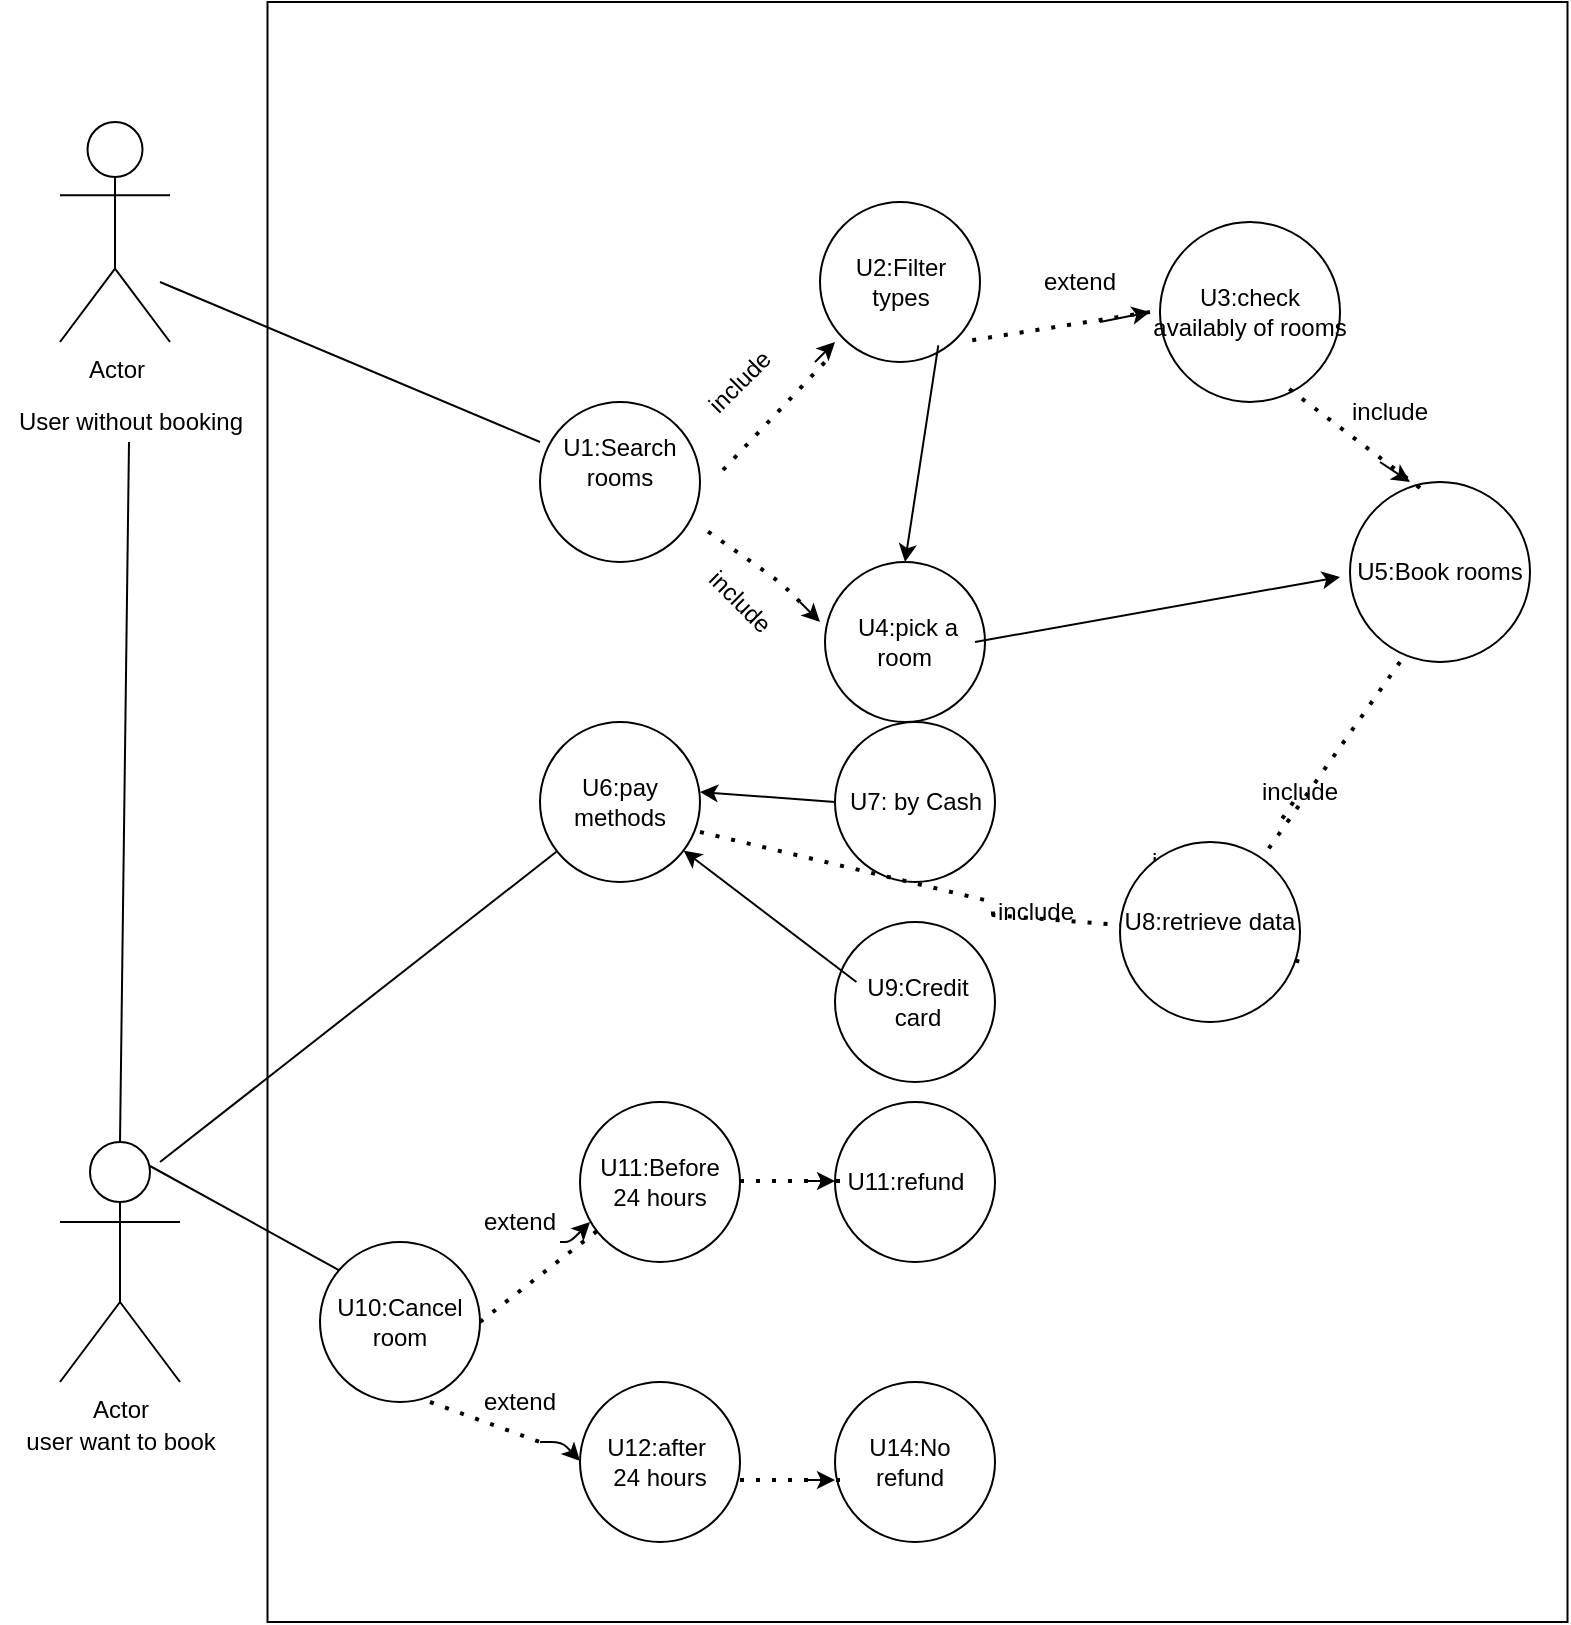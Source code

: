 <mxfile version="13.9.8" type="github">
  <diagram id="Xy6ysxLiAf85u6eN7p3X" name="Page-1">
    <mxGraphModel dx="1019" dy="519" grid="1" gridSize="10" guides="1" tooltips="1" connect="1" arrows="1" fold="1" page="1" pageScale="1" pageWidth="827" pageHeight="1169" math="0" shadow="0">
      <root>
        <mxCell id="0" />
        <mxCell id="1" parent="0" />
        <mxCell id="fN4Kaj9CFgbJgUVEXXit-1" value="" style="rounded=0;whiteSpace=wrap;html=1;" parent="1" vertex="1">
          <mxGeometry x="163.75" y="50" width="650" height="810" as="geometry" />
        </mxCell>
        <mxCell id="fN4Kaj9CFgbJgUVEXXit-2" value="Actor" style="shape=umlActor;verticalLabelPosition=bottom;verticalAlign=top;html=1;outlineConnect=0;" parent="1" vertex="1">
          <mxGeometry x="60" y="110" width="55" height="110" as="geometry" />
        </mxCell>
        <mxCell id="fN4Kaj9CFgbJgUVEXXit-3" value="Actor" style="shape=umlActor;verticalLabelPosition=bottom;verticalAlign=top;html=1;outlineConnect=0;" parent="1" vertex="1">
          <mxGeometry x="60" y="620" width="60" height="120" as="geometry" />
        </mxCell>
        <mxCell id="fN4Kaj9CFgbJgUVEXXit-4" value="user want to book" style="text;html=1;align=center;verticalAlign=middle;resizable=0;points=[];autosize=1;" parent="1" vertex="1">
          <mxGeometry x="35" y="760" width="110" height="20" as="geometry" />
        </mxCell>
        <mxCell id="fN4Kaj9CFgbJgUVEXXit-5" value="User without booking" style="text;html=1;align=center;verticalAlign=middle;resizable=0;points=[];autosize=1;" parent="1" vertex="1">
          <mxGeometry x="30" y="250" width="130" height="20" as="geometry" />
        </mxCell>
        <mxCell id="fN4Kaj9CFgbJgUVEXXit-9" value="" style="endArrow=none;html=1;entryX=0;entryY=0;entryDx=0;entryDy=0;" parent="1" edge="1" target="fN4Kaj9CFgbJgUVEXXit-20">
          <mxGeometry width="50" height="50" relative="1" as="geometry">
            <mxPoint x="110" y="190" as="sourcePoint" />
            <mxPoint x="290" y="260" as="targetPoint" />
            <Array as="points" />
          </mxGeometry>
        </mxCell>
        <mxCell id="fN4Kaj9CFgbJgUVEXXit-10" value="" style="ellipse;whiteSpace=wrap;html=1;aspect=fixed;" parent="1" vertex="1">
          <mxGeometry x="300" y="250" width="80" height="80" as="geometry" />
        </mxCell>
        <mxCell id="fN4Kaj9CFgbJgUVEXXit-11" value="" style="endArrow=none;html=1;" parent="1" target="fN4Kaj9CFgbJgUVEXXit-12" edge="1">
          <mxGeometry width="50" height="50" relative="1" as="geometry">
            <mxPoint x="110" y="630" as="sourcePoint" />
            <mxPoint x="320" y="380" as="targetPoint" />
            <Array as="points" />
          </mxGeometry>
        </mxCell>
        <mxCell id="fN4Kaj9CFgbJgUVEXXit-12" value="" style="ellipse;whiteSpace=wrap;html=1;aspect=fixed;" parent="1" vertex="1">
          <mxGeometry x="300" y="410" width="80" height="80" as="geometry" />
        </mxCell>
        <mxCell id="fN4Kaj9CFgbJgUVEXXit-17" value="" style="endArrow=none;html=1;exitX=0.5;exitY=0;exitDx=0;exitDy=0;exitPerimeter=0;" parent="1" source="fN4Kaj9CFgbJgUVEXXit-3" edge="1">
          <mxGeometry width="50" height="50" relative="1" as="geometry">
            <mxPoint x="94.5" y="330" as="sourcePoint" />
            <mxPoint x="94.5" y="270" as="targetPoint" />
          </mxGeometry>
        </mxCell>
        <mxCell id="fN4Kaj9CFgbJgUVEXXit-18" value="" style="endArrow=none;html=1;entryX=0.087;entryY=0.797;entryDx=0;entryDy=0;entryPerimeter=0;exitX=0.75;exitY=0.1;exitDx=0;exitDy=0;exitPerimeter=0;" parent="1" target="fN4Kaj9CFgbJgUVEXXit-1" edge="1" source="fN4Kaj9CFgbJgUVEXXit-3">
          <mxGeometry width="50" height="50" relative="1" as="geometry">
            <mxPoint x="110" y="190" as="sourcePoint" />
            <mxPoint x="265.797" y="438.154" as="targetPoint" />
            <Array as="points" />
          </mxGeometry>
        </mxCell>
        <mxCell id="fN4Kaj9CFgbJgUVEXXit-19" value="" style="ellipse;whiteSpace=wrap;html=1;aspect=fixed;" parent="1" vertex="1">
          <mxGeometry x="190" y="670" width="80" height="80" as="geometry" />
        </mxCell>
        <mxCell id="fN4Kaj9CFgbJgUVEXXit-20" value="U1:Search rooms" style="text;html=1;strokeColor=none;fillColor=none;align=center;verticalAlign=middle;whiteSpace=wrap;rounded=0;" parent="1" vertex="1">
          <mxGeometry x="300" y="270" width="80" height="20" as="geometry" />
        </mxCell>
        <mxCell id="fN4Kaj9CFgbJgUVEXXit-21" value="U6:pay methods" style="text;html=1;strokeColor=none;fillColor=none;align=center;verticalAlign=middle;whiteSpace=wrap;rounded=0;" parent="1" vertex="1">
          <mxGeometry x="300" y="440" width="80" height="20" as="geometry" />
        </mxCell>
        <mxCell id="fN4Kaj9CFgbJgUVEXXit-25" value="U10:Cancel room" style="text;html=1;strokeColor=none;fillColor=none;align=center;verticalAlign=middle;whiteSpace=wrap;rounded=0;" parent="1" vertex="1">
          <mxGeometry x="190" y="700" width="80" height="20" as="geometry" />
        </mxCell>
        <mxCell id="fN4Kaj9CFgbJgUVEXXit-26" value="" style="ellipse;whiteSpace=wrap;html=1;aspect=fixed;" parent="1" vertex="1">
          <mxGeometry x="442.5" y="330" width="80" height="80" as="geometry" />
        </mxCell>
        <mxCell id="fN4Kaj9CFgbJgUVEXXit-27" value="" style="endArrow=none;dashed=1;html=1;dashPattern=1 3;strokeWidth=2;" parent="1" edge="1">
          <mxGeometry width="50" height="50" relative="1" as="geometry">
            <mxPoint x="391.5" y="284" as="sourcePoint" />
            <mxPoint x="442.5" y="230" as="targetPoint" />
          </mxGeometry>
        </mxCell>
        <mxCell id="fN4Kaj9CFgbJgUVEXXit-28" value="" style="ellipse;whiteSpace=wrap;html=1;aspect=fixed;" parent="1" vertex="1">
          <mxGeometry x="440" y="150" width="80" height="80" as="geometry" />
        </mxCell>
        <mxCell id="fN4Kaj9CFgbJgUVEXXit-29" value="U2:Filter types" style="text;html=1;strokeColor=none;fillColor=none;align=center;verticalAlign=middle;whiteSpace=wrap;rounded=0;" parent="1" vertex="1">
          <mxGeometry x="443.75" y="170" width="72.5" height="40" as="geometry" />
        </mxCell>
        <mxCell id="fN4Kaj9CFgbJgUVEXXit-30" value="U4:pick a room&amp;nbsp;" style="text;html=1;strokeColor=none;fillColor=none;align=center;verticalAlign=middle;whiteSpace=wrap;rounded=0;" parent="1" vertex="1">
          <mxGeometry x="450" y="360" width="67.5" height="20" as="geometry" />
        </mxCell>
        <mxCell id="fN4Kaj9CFgbJgUVEXXit-32" value="" style="endArrow=none;dashed=1;html=1;dashPattern=1 3;strokeWidth=2;entryX=1;entryY=0.775;entryDx=0;entryDy=0;entryPerimeter=0;" parent="1" target="fN4Kaj9CFgbJgUVEXXit-10" edge="1">
          <mxGeometry width="50" height="50" relative="1" as="geometry">
            <mxPoint x="430" y="350" as="sourcePoint" />
            <mxPoint x="459.958" y="226.41" as="targetPoint" />
            <Array as="points">
              <mxPoint x="420" y="340" />
            </Array>
          </mxGeometry>
        </mxCell>
        <mxCell id="fN4Kaj9CFgbJgUVEXXit-33" value="" style="ellipse;whiteSpace=wrap;html=1;aspect=fixed;" parent="1" vertex="1">
          <mxGeometry x="610" y="160" width="90" height="90" as="geometry" />
        </mxCell>
        <mxCell id="fN4Kaj9CFgbJgUVEXXit-34" value="U3:check availably of rooms" style="text;html=1;strokeColor=none;fillColor=none;align=center;verticalAlign=middle;whiteSpace=wrap;rounded=0;" parent="1" vertex="1">
          <mxGeometry x="605" y="200" width="100" height="10" as="geometry" />
        </mxCell>
        <mxCell id="fN4Kaj9CFgbJgUVEXXit-35" value="" style="endArrow=none;dashed=1;html=1;dashPattern=1 3;strokeWidth=2;exitX=0;exitY=0.5;exitDx=0;exitDy=0;entryX=0.921;entryY=1.25;entryDx=0;entryDy=0;entryPerimeter=0;" parent="1" source="fN4Kaj9CFgbJgUVEXXit-34" target="fN4Kaj9CFgbJgUVEXXit-29" edge="1">
          <mxGeometry width="50" height="50" relative="1" as="geometry">
            <mxPoint x="580" y="230" as="sourcePoint" />
            <mxPoint x="520" y="177" as="targetPoint" />
            <Array as="points" />
          </mxGeometry>
        </mxCell>
        <mxCell id="fN4Kaj9CFgbJgUVEXXit-39" value="" style="endArrow=classic;html=1;exitX=0.516;exitY=0.212;exitDx=0;exitDy=0;exitPerimeter=0;entryX=0.5;entryY=0;entryDx=0;entryDy=0;" parent="1" source="fN4Kaj9CFgbJgUVEXXit-1" target="fN4Kaj9CFgbJgUVEXXit-26" edge="1">
          <mxGeometry width="50" height="50" relative="1" as="geometry">
            <mxPoint x="390" y="400" as="sourcePoint" />
            <mxPoint x="440" y="350" as="targetPoint" />
          </mxGeometry>
        </mxCell>
        <mxCell id="fN4Kaj9CFgbJgUVEXXit-40" value="" style="ellipse;whiteSpace=wrap;html=1;aspect=fixed;" parent="1" vertex="1">
          <mxGeometry x="447.5" y="410" width="80" height="80" as="geometry" />
        </mxCell>
        <mxCell id="fN4Kaj9CFgbJgUVEXXit-41" value="U7: by Cash" style="text;html=1;strokeColor=none;fillColor=none;align=center;verticalAlign=middle;whiteSpace=wrap;rounded=0;" parent="1" vertex="1">
          <mxGeometry x="447.5" y="440" width="80" height="20" as="geometry" />
        </mxCell>
        <mxCell id="fN4Kaj9CFgbJgUVEXXit-42" value="" style="ellipse;whiteSpace=wrap;html=1;aspect=fixed;" parent="1" vertex="1">
          <mxGeometry x="447.5" y="510" width="80" height="80" as="geometry" />
        </mxCell>
        <mxCell id="fN4Kaj9CFgbJgUVEXXit-45" value="U9:Credit card" style="text;html=1;strokeColor=none;fillColor=none;align=center;verticalAlign=middle;whiteSpace=wrap;rounded=0;" parent="1" vertex="1">
          <mxGeometry x="450" y="540" width="77.5" height="20" as="geometry" />
        </mxCell>
        <mxCell id="fN4Kaj9CFgbJgUVEXXit-46" value="" style="endArrow=classic;html=1;exitX=0;exitY=0.5;exitDx=0;exitDy=0;entryX=1;entryY=0.25;entryDx=0;entryDy=0;" parent="1" source="fN4Kaj9CFgbJgUVEXXit-41" target="fN4Kaj9CFgbJgUVEXXit-21" edge="1">
          <mxGeometry width="50" height="50" relative="1" as="geometry">
            <mxPoint x="390" y="450" as="sourcePoint" />
            <mxPoint x="440" y="400" as="targetPoint" />
          </mxGeometry>
        </mxCell>
        <mxCell id="fN4Kaj9CFgbJgUVEXXit-49" value="" style="endArrow=classic;html=1;exitX=0.106;exitY=0;exitDx=0;exitDy=0;exitPerimeter=0;" parent="1" source="fN4Kaj9CFgbJgUVEXXit-45" target="fN4Kaj9CFgbJgUVEXXit-12" edge="1">
          <mxGeometry width="50" height="50" relative="1" as="geometry">
            <mxPoint x="457.5" y="460" as="sourcePoint" />
            <mxPoint x="390" y="455" as="targetPoint" />
          </mxGeometry>
        </mxCell>
        <mxCell id="fN4Kaj9CFgbJgUVEXXit-51" value="" style="ellipse;whiteSpace=wrap;html=1;aspect=fixed;" parent="1" vertex="1">
          <mxGeometry x="320" y="600" width="80" height="80" as="geometry" />
        </mxCell>
        <mxCell id="fN4Kaj9CFgbJgUVEXXit-52" value="" style="ellipse;whiteSpace=wrap;html=1;aspect=fixed;" parent="1" vertex="1">
          <mxGeometry x="320" y="740" width="80" height="80" as="geometry" />
        </mxCell>
        <mxCell id="fN4Kaj9CFgbJgUVEXXit-53" value="" style="ellipse;whiteSpace=wrap;html=1;aspect=fixed;" parent="1" vertex="1">
          <mxGeometry x="447.5" y="600" width="80" height="80" as="geometry" />
        </mxCell>
        <mxCell id="fN4Kaj9CFgbJgUVEXXit-54" value="" style="ellipse;whiteSpace=wrap;html=1;aspect=fixed;" parent="1" vertex="1">
          <mxGeometry x="447.5" y="740" width="80" height="80" as="geometry" />
        </mxCell>
        <mxCell id="fN4Kaj9CFgbJgUVEXXit-55" value="U11:Before 24 hours" style="text;html=1;strokeColor=none;fillColor=none;align=center;verticalAlign=middle;whiteSpace=wrap;rounded=0;" parent="1" vertex="1">
          <mxGeometry x="325" y="630" width="70" height="20" as="geometry" />
        </mxCell>
        <mxCell id="fN4Kaj9CFgbJgUVEXXit-56" value="U12:after&amp;nbsp; 24 hours" style="text;html=1;strokeColor=none;fillColor=none;align=center;verticalAlign=middle;whiteSpace=wrap;rounded=0;" parent="1" vertex="1">
          <mxGeometry x="325" y="770" width="70" height="20" as="geometry" />
        </mxCell>
        <mxCell id="fN4Kaj9CFgbJgUVEXXit-57" value="U11:refund" style="text;html=1;strokeColor=none;fillColor=none;align=center;verticalAlign=middle;whiteSpace=wrap;rounded=0;" parent="1" vertex="1">
          <mxGeometry x="447.5" y="630" width="70" height="20" as="geometry" />
        </mxCell>
        <mxCell id="fN4Kaj9CFgbJgUVEXXit-58" value="U14:No refund" style="text;html=1;strokeColor=none;fillColor=none;align=center;verticalAlign=middle;whiteSpace=wrap;rounded=0;" parent="1" vertex="1">
          <mxGeometry x="450" y="770" width="70" height="20" as="geometry" />
        </mxCell>
        <mxCell id="fN4Kaj9CFgbJgUVEXXit-59" style="edgeStyle=orthogonalEdgeStyle;rounded=0;orthogonalLoop=1;jettySize=auto;html=1;exitX=0.5;exitY=1;exitDx=0;exitDy=0;" parent="1" source="fN4Kaj9CFgbJgUVEXXit-57" target="fN4Kaj9CFgbJgUVEXXit-57" edge="1">
          <mxGeometry relative="1" as="geometry" />
        </mxCell>
        <mxCell id="fN4Kaj9CFgbJgUVEXXit-60" value="" style="endArrow=none;dashed=1;html=1;dashPattern=1 3;strokeWidth=2;" parent="1" edge="1">
          <mxGeometry width="50" height="50" relative="1" as="geometry">
            <mxPoint x="245" y="750" as="sourcePoint" />
            <mxPoint x="300" y="770" as="targetPoint" />
            <Array as="points">
              <mxPoint x="245" y="750" />
            </Array>
          </mxGeometry>
        </mxCell>
        <mxCell id="fN4Kaj9CFgbJgUVEXXit-62" value="" style="endArrow=none;dashed=1;html=1;dashPattern=1 3;strokeWidth=2;" parent="1" target="fN4Kaj9CFgbJgUVEXXit-51" edge="1">
          <mxGeometry width="50" height="50" relative="1" as="geometry">
            <mxPoint x="270" y="710" as="sourcePoint" />
            <mxPoint x="350" y="740" as="targetPoint" />
            <Array as="points">
              <mxPoint x="270" y="710" />
            </Array>
          </mxGeometry>
        </mxCell>
        <mxCell id="fN4Kaj9CFgbJgUVEXXit-63" value="" style="endArrow=none;dashed=1;html=1;dashPattern=1 3;strokeWidth=2;" parent="1" edge="1">
          <mxGeometry width="50" height="50" relative="1" as="geometry">
            <mxPoint x="400" y="639.5" as="sourcePoint" />
            <mxPoint x="449.996" y="639.498" as="targetPoint" />
            <Array as="points">
              <mxPoint x="400" y="639.5" />
            </Array>
          </mxGeometry>
        </mxCell>
        <mxCell id="fN4Kaj9CFgbJgUVEXXit-64" value="" style="endArrow=none;dashed=1;html=1;dashPattern=1 3;strokeWidth=2;" parent="1" edge="1">
          <mxGeometry width="50" height="50" relative="1" as="geometry">
            <mxPoint x="400" y="789" as="sourcePoint" />
            <mxPoint x="449.996" y="788.998" as="targetPoint" />
            <Array as="points">
              <mxPoint x="400" y="789" />
            </Array>
          </mxGeometry>
        </mxCell>
        <mxCell id="fN4Kaj9CFgbJgUVEXXit-67" value="" style="ellipse;whiteSpace=wrap;html=1;aspect=fixed;" parent="1" vertex="1">
          <mxGeometry x="705" y="290" width="90" height="90" as="geometry" />
        </mxCell>
        <mxCell id="fN4Kaj9CFgbJgUVEXXit-68" value="" style="endArrow=none;dashed=1;html=1;dashPattern=1 3;strokeWidth=2;exitX=0;exitY=0.75;exitDx=0;exitDy=0;entryX=1;entryY=0.775;entryDx=0;entryDy=0;entryPerimeter=0;" parent="1" edge="1">
          <mxGeometry width="50" height="50" relative="1" as="geometry">
            <mxPoint x="740" y="293" as="sourcePoint" />
            <mxPoint x="670" y="240" as="targetPoint" />
            <Array as="points" />
          </mxGeometry>
        </mxCell>
        <mxCell id="fN4Kaj9CFgbJgUVEXXit-69" value="U5:Book rooms" style="text;html=1;strokeColor=none;fillColor=none;align=center;verticalAlign=middle;whiteSpace=wrap;rounded=0;" parent="1" vertex="1">
          <mxGeometry x="700" y="330" width="100" height="10" as="geometry" />
        </mxCell>
        <mxCell id="fN4Kaj9CFgbJgUVEXXit-70" value="" style="endArrow=classic;html=1;exitX=1;exitY=0.5;exitDx=0;exitDy=0;entryX=0;entryY=0.75;entryDx=0;entryDy=0;" parent="1" source="fN4Kaj9CFgbJgUVEXXit-30" target="fN4Kaj9CFgbJgUVEXXit-69" edge="1">
          <mxGeometry width="50" height="50" relative="1" as="geometry">
            <mxPoint x="577.9" y="279" as="sourcePoint" />
            <mxPoint x="570" y="350" as="targetPoint" />
          </mxGeometry>
        </mxCell>
        <mxCell id="YTH77d81D2Q7eeMjvWzj-1" value="include" style="text;html=1;strokeColor=none;fillColor=none;align=center;verticalAlign=middle;whiteSpace=wrap;rounded=0;rotation=-45;" vertex="1" parent="1">
          <mxGeometry x="380" y="230" width="40" height="20" as="geometry" />
        </mxCell>
        <mxCell id="YTH77d81D2Q7eeMjvWzj-2" value="include" style="text;html=1;strokeColor=none;fillColor=none;align=center;verticalAlign=middle;whiteSpace=wrap;rounded=0;rotation=45;" vertex="1" parent="1">
          <mxGeometry x="380" y="330" width="40" height="40" as="geometry" />
        </mxCell>
        <mxCell id="YTH77d81D2Q7eeMjvWzj-4" value="" style="endArrow=classic;html=1;" edge="1" parent="1">
          <mxGeometry width="50" height="50" relative="1" as="geometry">
            <mxPoint x="437.5" y="230" as="sourcePoint" />
            <mxPoint x="447.5" y="220" as="targetPoint" />
          </mxGeometry>
        </mxCell>
        <mxCell id="YTH77d81D2Q7eeMjvWzj-5" value="" style="endArrow=classic;html=1;" edge="1" parent="1">
          <mxGeometry width="50" height="50" relative="1" as="geometry">
            <mxPoint x="430" y="350" as="sourcePoint" />
            <mxPoint x="440" y="360" as="targetPoint" />
            <Array as="points">
              <mxPoint x="430" y="350" />
            </Array>
          </mxGeometry>
        </mxCell>
        <mxCell id="YTH77d81D2Q7eeMjvWzj-6" value="" style="endArrow=classic;html=1;" edge="1" parent="1">
          <mxGeometry width="50" height="50" relative="1" as="geometry">
            <mxPoint x="310" y="670" as="sourcePoint" />
            <mxPoint x="325" y="660" as="targetPoint" />
            <Array as="points">
              <mxPoint x="315" y="670" />
            </Array>
          </mxGeometry>
        </mxCell>
        <mxCell id="YTH77d81D2Q7eeMjvWzj-7" value="" style="endArrow=classic;html=1;" edge="1" parent="1">
          <mxGeometry width="50" height="50" relative="1" as="geometry">
            <mxPoint x="433" y="639.5" as="sourcePoint" />
            <mxPoint x="447.5" y="639.5" as="targetPoint" />
            <Array as="points">
              <mxPoint x="438" y="639.5" />
            </Array>
          </mxGeometry>
        </mxCell>
        <mxCell id="YTH77d81D2Q7eeMjvWzj-8" value="" style="endArrow=classic;html=1;" edge="1" parent="1">
          <mxGeometry width="50" height="50" relative="1" as="geometry">
            <mxPoint x="433" y="789" as="sourcePoint" />
            <mxPoint x="447.5" y="789" as="targetPoint" />
            <Array as="points">
              <mxPoint x="438" y="789" />
            </Array>
          </mxGeometry>
        </mxCell>
        <mxCell id="YTH77d81D2Q7eeMjvWzj-9" value="" style="endArrow=classic;html=1;" edge="1" parent="1">
          <mxGeometry width="50" height="50" relative="1" as="geometry">
            <mxPoint x="300" y="770" as="sourcePoint" />
            <mxPoint x="320" y="779.5" as="targetPoint" />
            <Array as="points">
              <mxPoint x="311" y="770" />
            </Array>
          </mxGeometry>
        </mxCell>
        <mxCell id="YTH77d81D2Q7eeMjvWzj-10" value="" style="endArrow=classic;html=1;" edge="1" parent="1">
          <mxGeometry width="50" height="50" relative="1" as="geometry">
            <mxPoint x="580" y="210" as="sourcePoint" />
            <mxPoint x="605" y="205" as="targetPoint" />
            <Array as="points">
              <mxPoint x="580" y="210" />
            </Array>
          </mxGeometry>
        </mxCell>
        <mxCell id="YTH77d81D2Q7eeMjvWzj-11" value="" style="endArrow=classic;html=1;" edge="1" parent="1">
          <mxGeometry width="50" height="50" relative="1" as="geometry">
            <mxPoint x="720" y="280" as="sourcePoint" />
            <mxPoint x="735" y="290" as="targetPoint" />
            <Array as="points">
              <mxPoint x="720" y="280" />
            </Array>
          </mxGeometry>
        </mxCell>
        <mxCell id="YTH77d81D2Q7eeMjvWzj-20" value="" style="endArrow=none;dashed=1;html=1;dashPattern=1 3;strokeWidth=2;" edge="1" parent="1" source="YTH77d81D2Q7eeMjvWzj-14">
          <mxGeometry width="50" height="50" relative="1" as="geometry">
            <mxPoint x="380" y="465" as="sourcePoint" />
            <mxPoint x="680" y="530" as="targetPoint" />
            <Array as="points">
              <mxPoint x="680" y="530" />
            </Array>
          </mxGeometry>
        </mxCell>
        <mxCell id="YTH77d81D2Q7eeMjvWzj-22" value="include" style="text;html=1;strokeColor=none;fillColor=none;align=center;verticalAlign=middle;whiteSpace=wrap;rounded=0;rotation=0;" vertex="1" parent="1">
          <mxGeometry x="605" y="470" width="40" height="20" as="geometry" />
        </mxCell>
        <mxCell id="YTH77d81D2Q7eeMjvWzj-24" value="extend" style="text;html=1;strokeColor=none;fillColor=none;align=center;verticalAlign=middle;whiteSpace=wrap;rounded=0;rotation=0;" vertex="1" parent="1">
          <mxGeometry x="270" y="650" width="40" height="20" as="geometry" />
        </mxCell>
        <mxCell id="YTH77d81D2Q7eeMjvWzj-25" value="extend" style="text;html=1;strokeColor=none;fillColor=none;align=center;verticalAlign=middle;whiteSpace=wrap;rounded=0;rotation=0;" vertex="1" parent="1">
          <mxGeometry x="270" y="740" width="40" height="20" as="geometry" />
        </mxCell>
        <mxCell id="YTH77d81D2Q7eeMjvWzj-35" value="extend" style="text;html=1;strokeColor=none;fillColor=none;align=center;verticalAlign=middle;whiteSpace=wrap;rounded=0;rotation=0;" vertex="1" parent="1">
          <mxGeometry x="550" y="180" width="40" height="20" as="geometry" />
        </mxCell>
        <mxCell id="YTH77d81D2Q7eeMjvWzj-38" value="include" style="text;html=1;strokeColor=none;fillColor=none;align=center;verticalAlign=middle;whiteSpace=wrap;rounded=0;rotation=0;" vertex="1" parent="1">
          <mxGeometry x="705" y="250" width="40" height="10" as="geometry" />
        </mxCell>
        <mxCell id="YTH77d81D2Q7eeMjvWzj-14" value="" style="ellipse;whiteSpace=wrap;html=1;aspect=fixed;" vertex="1" parent="1">
          <mxGeometry x="590" y="470" width="90" height="90" as="geometry" />
        </mxCell>
        <mxCell id="YTH77d81D2Q7eeMjvWzj-39" value="" style="endArrow=none;dashed=1;html=1;dashPattern=1 3;strokeWidth=2;" edge="1" parent="1" source="YTH77d81D2Q7eeMjvWzj-44" target="YTH77d81D2Q7eeMjvWzj-14">
          <mxGeometry width="50" height="50" relative="1" as="geometry">
            <mxPoint x="380" y="465" as="sourcePoint" />
            <mxPoint x="680" y="530" as="targetPoint" />
            <Array as="points">
              <mxPoint x="520" y="506" />
            </Array>
          </mxGeometry>
        </mxCell>
        <mxCell id="YTH77d81D2Q7eeMjvWzj-40" value="U8:retrieve data" style="text;html=1;strokeColor=none;fillColor=none;align=center;verticalAlign=middle;whiteSpace=wrap;rounded=0;" vertex="1" parent="1">
          <mxGeometry x="585" y="500" width="100" height="20" as="geometry" />
        </mxCell>
        <mxCell id="YTH77d81D2Q7eeMjvWzj-41" value="" style="endArrow=none;dashed=1;html=1;dashPattern=1 3;strokeWidth=2;" edge="1" parent="1" source="YTH77d81D2Q7eeMjvWzj-31">
          <mxGeometry width="50" height="50" relative="1" as="geometry">
            <mxPoint x="730" y="380" as="sourcePoint" />
            <mxPoint x="670" y="460" as="targetPoint" />
            <Array as="points" />
          </mxGeometry>
        </mxCell>
        <mxCell id="YTH77d81D2Q7eeMjvWzj-31" value="include" style="text;html=1;strokeColor=none;fillColor=none;align=center;verticalAlign=middle;whiteSpace=wrap;rounded=0;rotation=0;" vertex="1" parent="1">
          <mxGeometry x="660" y="440" width="40" height="10" as="geometry" />
        </mxCell>
        <mxCell id="YTH77d81D2Q7eeMjvWzj-42" value="" style="endArrow=none;dashed=1;html=1;dashPattern=1 3;strokeWidth=2;" edge="1" parent="1" target="YTH77d81D2Q7eeMjvWzj-14">
          <mxGeometry width="50" height="50" relative="1" as="geometry">
            <mxPoint x="730" y="380" as="sourcePoint" />
            <mxPoint x="600.137" y="521.489" as="targetPoint" />
            <Array as="points">
              <mxPoint x="730" y="380" />
            </Array>
          </mxGeometry>
        </mxCell>
        <mxCell id="YTH77d81D2Q7eeMjvWzj-44" value="include" style="text;html=1;strokeColor=none;fillColor=none;align=center;verticalAlign=middle;whiteSpace=wrap;rounded=0;rotation=0;" vertex="1" parent="1">
          <mxGeometry x="527.5" y="500" width="40" height="10" as="geometry" />
        </mxCell>
        <mxCell id="YTH77d81D2Q7eeMjvWzj-45" value="" style="endArrow=none;dashed=1;html=1;dashPattern=1 3;strokeWidth=2;" edge="1" parent="1" target="YTH77d81D2Q7eeMjvWzj-44">
          <mxGeometry width="50" height="50" relative="1" as="geometry">
            <mxPoint x="380" y="465" as="sourcePoint" />
            <mxPoint x="590.137" y="511.489" as="targetPoint" />
            <Array as="points" />
          </mxGeometry>
        </mxCell>
      </root>
    </mxGraphModel>
  </diagram>
</mxfile>
